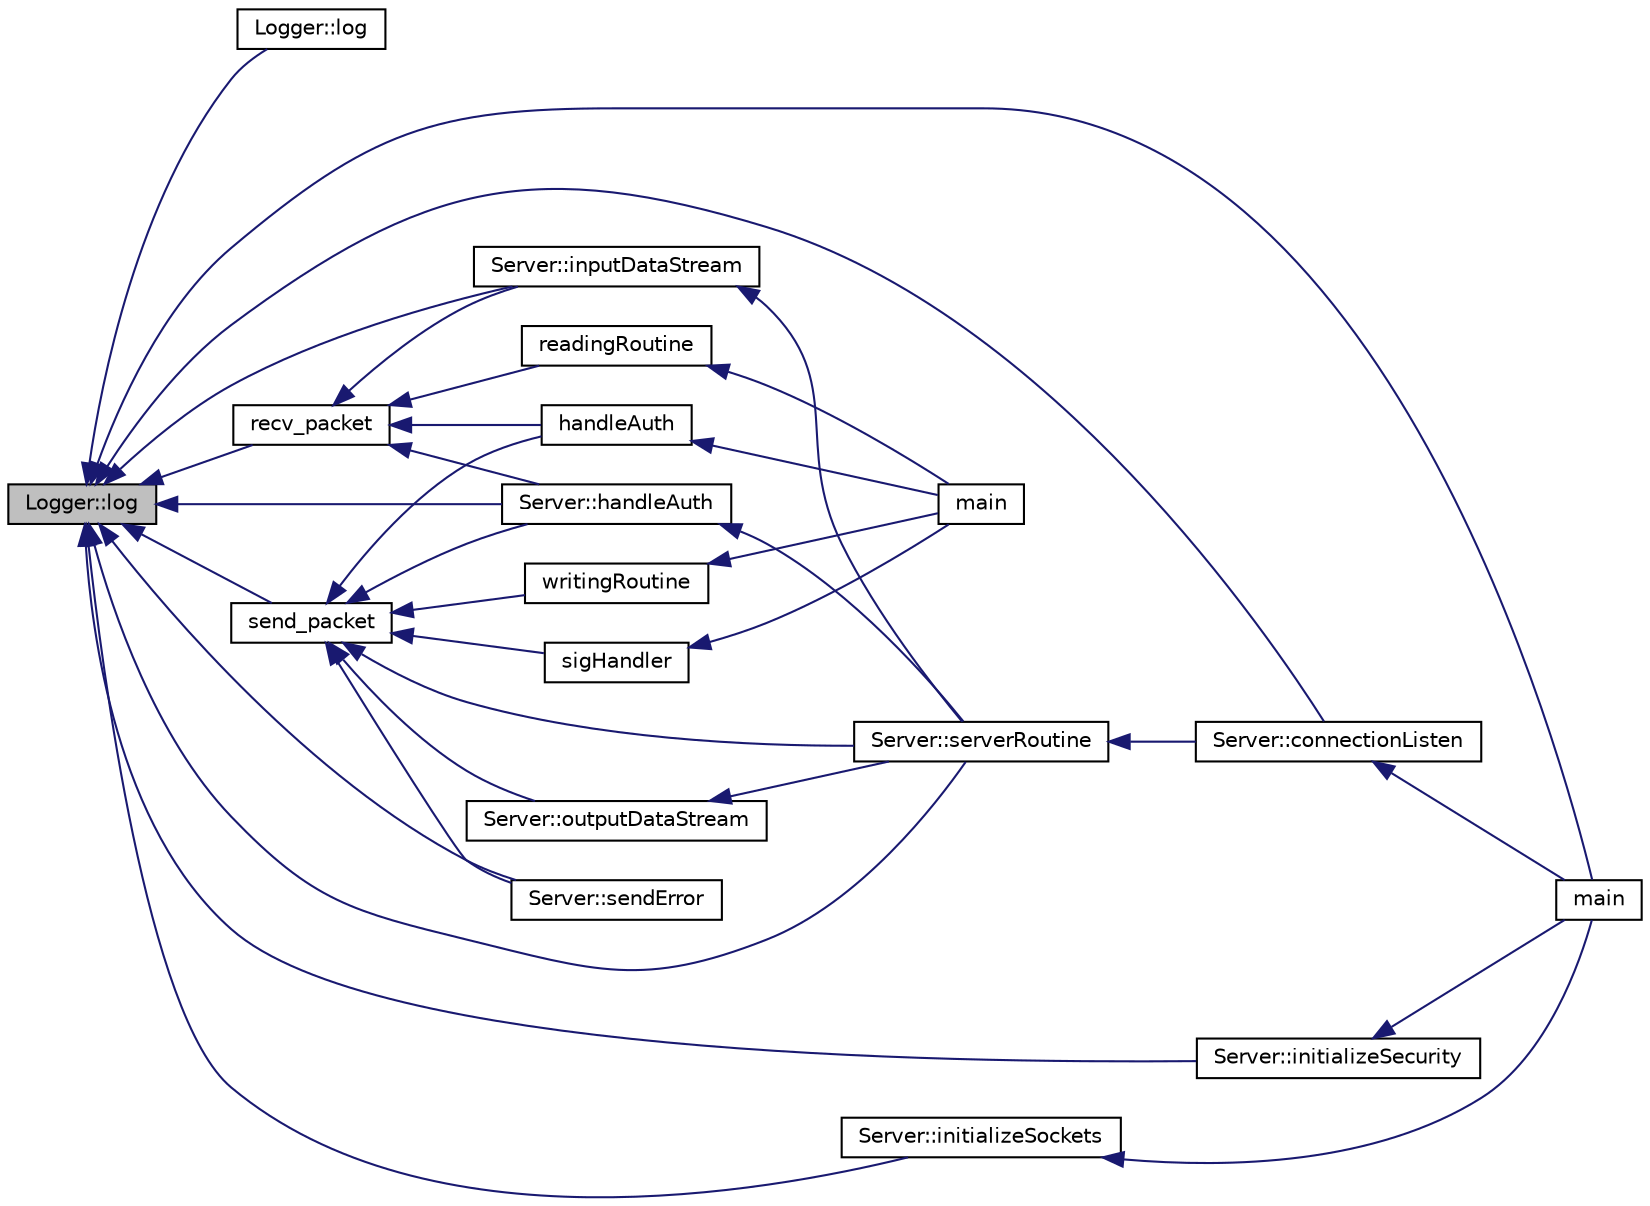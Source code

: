 digraph "Logger::log"
{
  edge [fontname="Helvetica",fontsize="10",labelfontname="Helvetica",labelfontsize="10"];
  node [fontname="Helvetica",fontsize="10",shape=record];
  rankdir="LR";
  Node1 [label="Logger::log",height=0.2,width=0.4,color="black", fillcolor="grey75", style="filled", fontcolor="black"];
  Node1 -> Node2 [dir="back",color="midnightblue",fontsize="10",style="solid",fontname="Helvetica"];
  Node2 [label="Logger::log",height=0.2,width=0.4,color="black", fillcolor="white", style="filled",URL="$classLogger.html#ac5ac87e0629a7b4073a57798026df92a",tooltip="Log only if the specific flag with prefix LOG is set. "];
  Node1 -> Node3 [dir="back",color="midnightblue",fontsize="10",style="solid",fontname="Helvetica"];
  Node3 [label="send_packet",height=0.2,width=0.4,color="black", fillcolor="white", style="filled",URL="$Packet_8cpp.html#a723198aebc9baad8998255313981e357",tooltip="Sends data in form of a SSH_Packet to the SSL socket given. "];
  Node3 -> Node4 [dir="back",color="midnightblue",fontsize="10",style="solid",fontname="Helvetica"];
  Node4 [label="sigHandler",height=0.2,width=0.4,color="black", fillcolor="white", style="filled",URL="$client_8cpp.html#a6fbd5f39facef76ebf39841ec216c287"];
  Node4 -> Node5 [dir="back",color="midnightblue",fontsize="10",style="solid",fontname="Helvetica"];
  Node5 [label="main",height=0.2,width=0.4,color="black", fillcolor="white", style="filled",URL="$client_8cpp.html#a0ddf1224851353fc92bfbff6f499fa97"];
  Node3 -> Node6 [dir="back",color="midnightblue",fontsize="10",style="solid",fontname="Helvetica"];
  Node6 [label="handleAuth",height=0.2,width=0.4,color="black", fillcolor="white", style="filled",URL="$client_8cpp.html#acc99c06b8569296d01808f0193b0e44c"];
  Node6 -> Node5 [dir="back",color="midnightblue",fontsize="10",style="solid",fontname="Helvetica"];
  Node3 -> Node7 [dir="back",color="midnightblue",fontsize="10",style="solid",fontname="Helvetica"];
  Node7 [label="writingRoutine",height=0.2,width=0.4,color="black", fillcolor="white", style="filled",URL="$client_8cpp.html#a431ad8c77691faa3a9c61245742e432d"];
  Node7 -> Node5 [dir="back",color="midnightblue",fontsize="10",style="solid",fontname="Helvetica"];
  Node3 -> Node8 [dir="back",color="midnightblue",fontsize="10",style="solid",fontname="Helvetica"];
  Node8 [label="Server::outputDataStream",height=0.2,width=0.4,color="black", fillcolor="white", style="filled",URL="$classServer.html#a0b247f8f2166b36c3575c4678d0755e9",tooltip="Constantly reads output from the shell and outputs it to the SSL socket. "];
  Node8 -> Node9 [dir="back",color="midnightblue",fontsize="10",style="solid",fontname="Helvetica"];
  Node9 [label="Server::serverRoutine",height=0.2,width=0.4,color="black", fillcolor="white", style="filled",URL="$classServer.html#a47b6e405d109cdd27838220684f0e2e5",tooltip="Prepares execution environment. Runs out and input data streams, spawns a shell for the client..."];
  Node9 -> Node10 [dir="back",color="midnightblue",fontsize="10",style="solid",fontname="Helvetica"];
  Node10 [label="Server::connectionListen",height=0.2,width=0.4,color="black", fillcolor="white", style="filled",URL="$classServer.html#a258c0a0a42d0be99bc4a36b4e6212ed2",tooltip="Listens to connections, fork()&#39;s a child running a shell, reading and writing sessions for each conne..."];
  Node10 -> Node11 [dir="back",color="midnightblue",fontsize="10",style="solid",fontname="Helvetica"];
  Node11 [label="main",height=0.2,width=0.4,color="black", fillcolor="white", style="filled",URL="$server_2src_2main_8cpp.html#a0ddf1224851353fc92bfbff6f499fa97"];
  Node3 -> Node12 [dir="back",color="midnightblue",fontsize="10",style="solid",fontname="Helvetica"];
  Node12 [label="Server::sendError",height=0.2,width=0.4,color="black", fillcolor="white", style="filled",URL="$classServer.html#abc80f4931ae5b5860a9f70ffac1b89c5",tooltip="Sends an error to the SSL socket. "];
  Node3 -> Node9 [dir="back",color="midnightblue",fontsize="10",style="solid",fontname="Helvetica"];
  Node3 -> Node13 [dir="back",color="midnightblue",fontsize="10",style="solid",fontname="Helvetica"];
  Node13 [label="Server::handleAuth",height=0.2,width=0.4,color="black", fillcolor="white", style="filled",URL="$classServer.html#a7d999a07f62d1d3d7dff37b6935c01a6"];
  Node13 -> Node9 [dir="back",color="midnightblue",fontsize="10",style="solid",fontname="Helvetica"];
  Node1 -> Node14 [dir="back",color="midnightblue",fontsize="10",style="solid",fontname="Helvetica"];
  Node14 [label="recv_packet",height=0.2,width=0.4,color="black", fillcolor="white", style="filled",URL="$Packet_8cpp.html#adaa6274c063dfae816caaf9a68774698",tooltip="Recieves a SSH_Packet from an SSL socket. Reads each part and assembles it into the structure..."];
  Node14 -> Node6 [dir="back",color="midnightblue",fontsize="10",style="solid",fontname="Helvetica"];
  Node14 -> Node15 [dir="back",color="midnightblue",fontsize="10",style="solid",fontname="Helvetica"];
  Node15 [label="readingRoutine",height=0.2,width=0.4,color="black", fillcolor="white", style="filled",URL="$client_8cpp.html#a27a351c36242ef9bb012af52da279653"];
  Node15 -> Node5 [dir="back",color="midnightblue",fontsize="10",style="solid",fontname="Helvetica"];
  Node14 -> Node16 [dir="back",color="midnightblue",fontsize="10",style="solid",fontname="Helvetica"];
  Node16 [label="Server::inputDataStream",height=0.2,width=0.4,color="black", fillcolor="white", style="filled",URL="$classServer.html#a8d9328ec355e42c8abf49ae0d4771399",tooltip="Constantly reads from SSL socket and redirects it to the shell. "];
  Node16 -> Node9 [dir="back",color="midnightblue",fontsize="10",style="solid",fontname="Helvetica"];
  Node14 -> Node13 [dir="back",color="midnightblue",fontsize="10",style="solid",fontname="Helvetica"];
  Node1 -> Node11 [dir="back",color="midnightblue",fontsize="10",style="solid",fontname="Helvetica"];
  Node1 -> Node17 [dir="back",color="midnightblue",fontsize="10",style="solid",fontname="Helvetica"];
  Node17 [label="Server::initializeSecurity",height=0.2,width=0.4,color="black", fillcolor="white", style="filled",URL="$classServer.html#a54da775247c049b9cc78c92946bb058a",tooltip="Prepare private key, certificates and create SSL context Might throw: SecurityException. "];
  Node17 -> Node11 [dir="back",color="midnightblue",fontsize="10",style="solid",fontname="Helvetica"];
  Node1 -> Node18 [dir="back",color="midnightblue",fontsize="10",style="solid",fontname="Helvetica"];
  Node18 [label="Server::initializeSockets",height=0.2,width=0.4,color="black", fillcolor="white", style="filled",URL="$classServer.html#afee42c59df0ce3e03fa5d6ed2b1cdccc",tooltip="Prepare a server socket for listening on the given port. Sets Server::listeningSocket on success..."];
  Node18 -> Node11 [dir="back",color="midnightblue",fontsize="10",style="solid",fontname="Helvetica"];
  Node1 -> Node16 [dir="back",color="midnightblue",fontsize="10",style="solid",fontname="Helvetica"];
  Node1 -> Node12 [dir="back",color="midnightblue",fontsize="10",style="solid",fontname="Helvetica"];
  Node1 -> Node9 [dir="back",color="midnightblue",fontsize="10",style="solid",fontname="Helvetica"];
  Node1 -> Node10 [dir="back",color="midnightblue",fontsize="10",style="solid",fontname="Helvetica"];
  Node1 -> Node13 [dir="back",color="midnightblue",fontsize="10",style="solid",fontname="Helvetica"];
}
